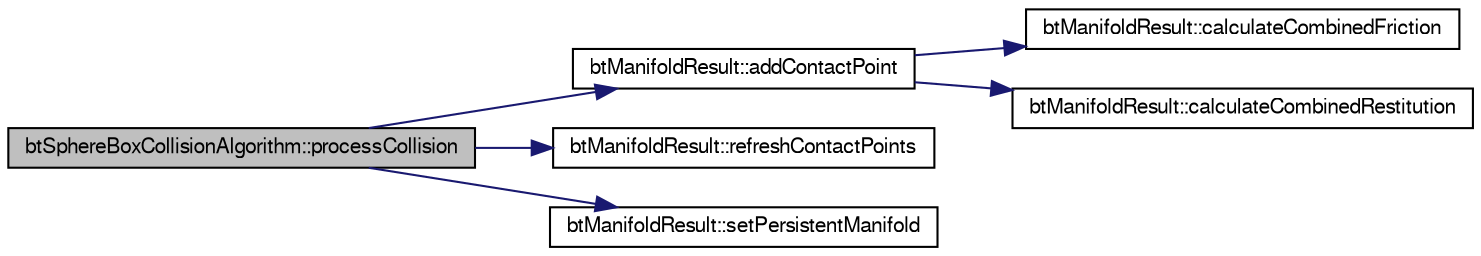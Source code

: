 digraph G
{
  bgcolor="transparent";
  edge [fontname="FreeSans",fontsize=10,labelfontname="FreeSans",labelfontsize=10];
  node [fontname="FreeSans",fontsize=10,shape=record];
  rankdir=LR;
  Node1 [label="btSphereBoxCollisionAlgorithm::processCollision",height=0.2,width=0.4,color="black", fillcolor="grey75", style="filled" fontcolor="black"];
  Node1 -> Node2 [color="midnightblue",fontsize=10,style="solid"];
  Node2 [label="btManifoldResult::addContactPoint",height=0.2,width=0.4,color="black",URL="$classbt_manifold_result.html#ebe32f0c202d988d0458e88d768602c6"];
  Node2 -> Node3 [color="midnightblue",fontsize=10,style="solid"];
  Node3 [label="btManifoldResult::calculateCombinedFriction",height=0.2,width=0.4,color="black",URL="$classbt_manifold_result.html#162717dce3ef3a756ae55ec04a179ed5",tooltip="User can override this material combiner by implementing gContactAddedCallback and..."];
  Node2 -> Node4 [color="midnightblue",fontsize=10,style="solid"];
  Node4 [label="btManifoldResult::calculateCombinedRestitution",height=0.2,width=0.4,color="black",URL="$classbt_manifold_result.html#a4419fc3b0d13ccc2cbfd7739b047c04",tooltip="in the future we can let the user override the methods to combine restitution and..."];
  Node1 -> Node5 [color="midnightblue",fontsize=10,style="solid"];
  Node5 [label="btManifoldResult::refreshContactPoints",height=0.2,width=0.4,color="black",URL="$classbt_manifold_result.html#dbcfd865252ac9dc8a3543f404e2dcf1"];
  Node1 -> Node6 [color="midnightblue",fontsize=10,style="solid"];
  Node6 [label="btManifoldResult::setPersistentManifold",height=0.2,width=0.4,color="black",URL="$classbt_manifold_result.html#7a46d46b9a13c2896695e458c1d6df1f"];
}
